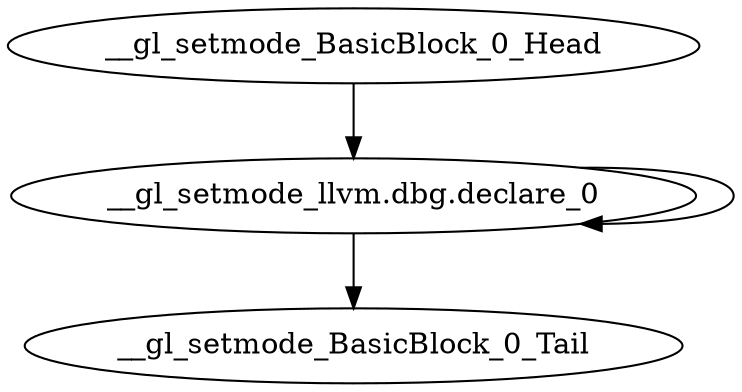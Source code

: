 digraph G {
    "__gl_setmode_llvm.dbg.declare_0" -> "__gl_setmode_llvm.dbg.declare_0"
    "__gl_setmode_llvm.dbg.declare_0" -> "__gl_setmode_BasicBlock_0_Tail"
    "__gl_setmode_BasicBlock_0_Head" -> "__gl_setmode_llvm.dbg.declare_0"
}

